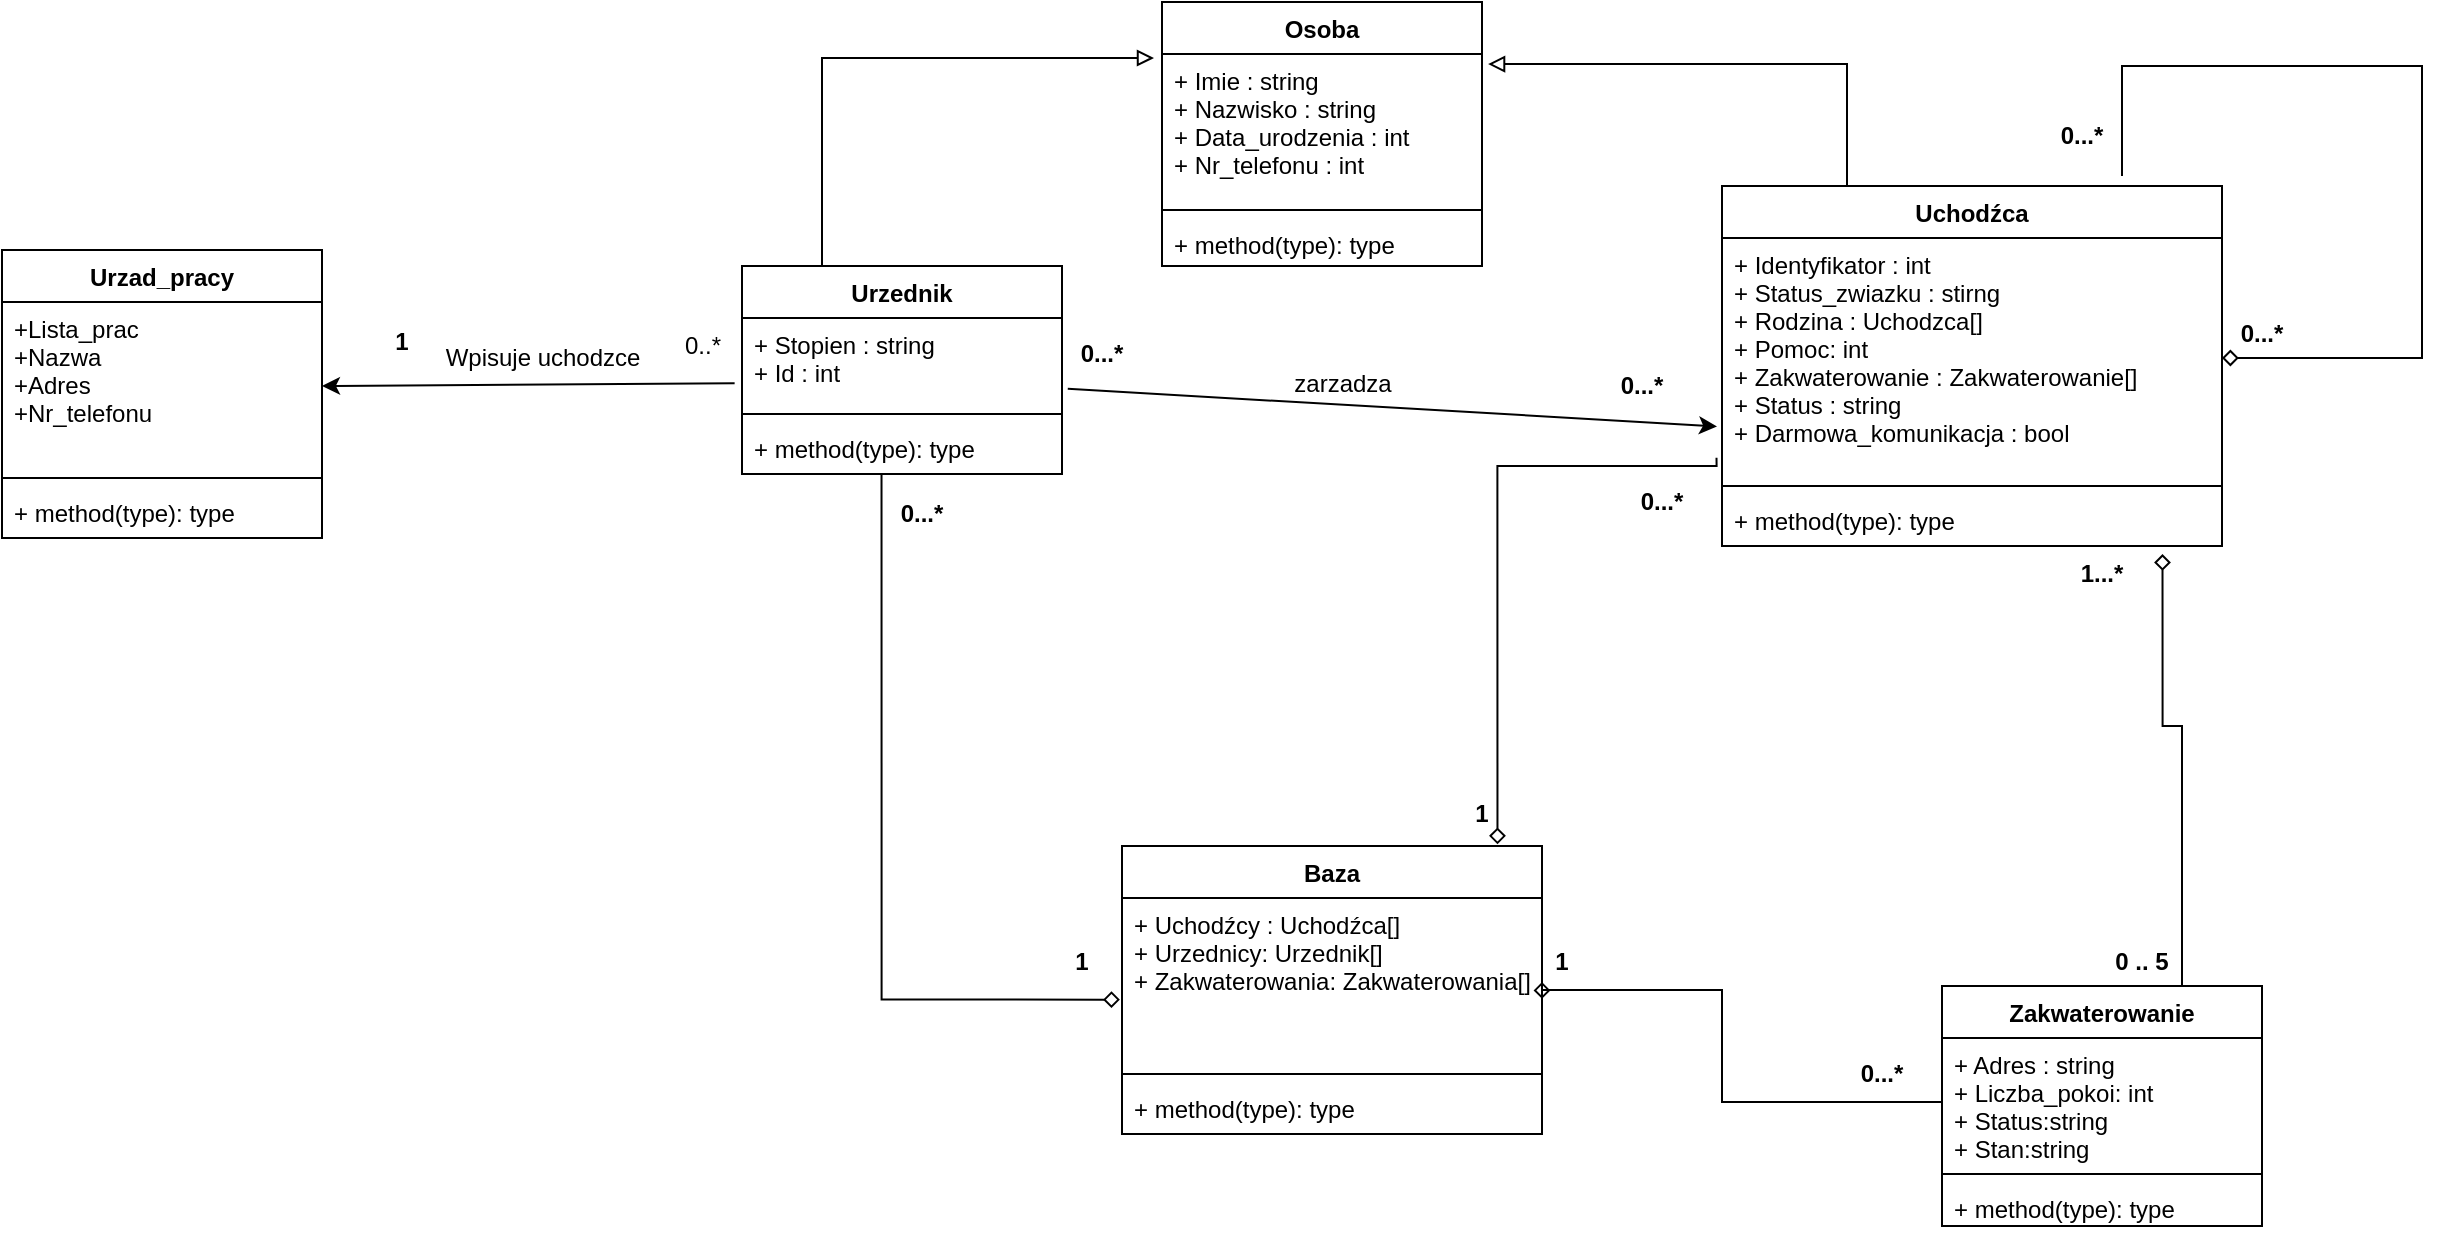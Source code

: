 <mxfile version="18.2.0" type="github">
  <diagram id="C5RBs43oDa-KdzZeNtuy" name="Page-1">
    <mxGraphModel dx="2009" dy="700" grid="1" gridSize="10" guides="1" tooltips="1" connect="1" arrows="1" fold="1" page="1" pageScale="1" pageWidth="827" pageHeight="1169" math="0" shadow="0">
      <root>
        <mxCell id="WIyWlLk6GJQsqaUBKTNV-0" />
        <mxCell id="WIyWlLk6GJQsqaUBKTNV-1" parent="WIyWlLk6GJQsqaUBKTNV-0" />
        <mxCell id="kKHbiNKIMSAw3umt-t6Z-0" value="Osoba" style="swimlane;fontStyle=1;align=center;verticalAlign=top;childLayout=stackLayout;horizontal=1;startSize=26;horizontalStack=0;resizeParent=1;resizeParentMax=0;resizeLast=0;collapsible=1;marginBottom=0;" parent="WIyWlLk6GJQsqaUBKTNV-1" vertex="1">
          <mxGeometry x="280" y="48" width="160" height="132" as="geometry" />
        </mxCell>
        <mxCell id="kKHbiNKIMSAw3umt-t6Z-1" value="+ Imie : string&#xa;+ Nazwisko : string&#xa;+ Data_urodzenia : int&#xa;+ Nr_telefonu : int" style="text;strokeColor=none;fillColor=none;align=left;verticalAlign=top;spacingLeft=4;spacingRight=4;overflow=hidden;rotatable=0;points=[[0,0.5],[1,0.5]];portConstraint=eastwest;" parent="kKHbiNKIMSAw3umt-t6Z-0" vertex="1">
          <mxGeometry y="26" width="160" height="74" as="geometry" />
        </mxCell>
        <mxCell id="kKHbiNKIMSAw3umt-t6Z-2" value="" style="line;strokeWidth=1;fillColor=none;align=left;verticalAlign=middle;spacingTop=-1;spacingLeft=3;spacingRight=3;rotatable=0;labelPosition=right;points=[];portConstraint=eastwest;" parent="kKHbiNKIMSAw3umt-t6Z-0" vertex="1">
          <mxGeometry y="100" width="160" height="8" as="geometry" />
        </mxCell>
        <mxCell id="kKHbiNKIMSAw3umt-t6Z-3" value="+ method(type): type" style="text;strokeColor=none;fillColor=none;align=left;verticalAlign=top;spacingLeft=4;spacingRight=4;overflow=hidden;rotatable=0;points=[[0,0.5],[1,0.5]];portConstraint=eastwest;" parent="kKHbiNKIMSAw3umt-t6Z-0" vertex="1">
          <mxGeometry y="108" width="160" height="24" as="geometry" />
        </mxCell>
        <mxCell id="kKHbiNKIMSAw3umt-t6Z-4" value="Uchodźca" style="swimlane;fontStyle=1;align=center;verticalAlign=top;childLayout=stackLayout;horizontal=1;startSize=26;horizontalStack=0;resizeParent=1;resizeParentMax=0;resizeLast=0;collapsible=1;marginBottom=0;" parent="WIyWlLk6GJQsqaUBKTNV-1" vertex="1">
          <mxGeometry x="560" y="140" width="250" height="180" as="geometry" />
        </mxCell>
        <mxCell id="kKHbiNKIMSAw3umt-t6Z-5" value="+ Identyfikator : int&#xa;+ Status_zwiazku : stirng&#xa;+ Rodzina : Uchodzca[]&#xa;+ Pomoc: int&#xa;+ Zakwaterowanie : Zakwaterowanie[]&#xa;+ Status : string&#xa;+ Darmowa_komunikacja : bool" style="text;strokeColor=none;fillColor=none;align=left;verticalAlign=top;spacingLeft=4;spacingRight=4;overflow=hidden;rotatable=0;points=[[0,0.5],[1,0.5]];portConstraint=eastwest;" parent="kKHbiNKIMSAw3umt-t6Z-4" vertex="1">
          <mxGeometry y="26" width="250" height="120" as="geometry" />
        </mxCell>
        <mxCell id="kKHbiNKIMSAw3umt-t6Z-6" value="" style="line;strokeWidth=1;fillColor=none;align=left;verticalAlign=middle;spacingTop=-1;spacingLeft=3;spacingRight=3;rotatable=0;labelPosition=right;points=[];portConstraint=eastwest;" parent="kKHbiNKIMSAw3umt-t6Z-4" vertex="1">
          <mxGeometry y="146" width="250" height="8" as="geometry" />
        </mxCell>
        <mxCell id="kKHbiNKIMSAw3umt-t6Z-7" value="+ method(type): type" style="text;strokeColor=none;fillColor=none;align=left;verticalAlign=top;spacingLeft=4;spacingRight=4;overflow=hidden;rotatable=0;points=[[0,0.5],[1,0.5]];portConstraint=eastwest;" parent="kKHbiNKIMSAw3umt-t6Z-4" vertex="1">
          <mxGeometry y="154" width="250" height="26" as="geometry" />
        </mxCell>
        <mxCell id="kKHbiNKIMSAw3umt-t6Z-45" style="edgeStyle=orthogonalEdgeStyle;rounded=0;orthogonalLoop=1;jettySize=auto;html=1;entryX=0.8;entryY=-0.028;entryDx=0;entryDy=0;exitX=1;exitY=0.5;exitDx=0;exitDy=0;endArrow=none;endFill=0;startArrow=diamond;startFill=0;entryPerimeter=0;" parent="kKHbiNKIMSAw3umt-t6Z-4" source="kKHbiNKIMSAw3umt-t6Z-5" target="kKHbiNKIMSAw3umt-t6Z-4" edge="1">
          <mxGeometry relative="1" as="geometry">
            <mxPoint x="150.96" y="158.004" as="sourcePoint" />
            <mxPoint x="80" y="330" as="targetPoint" />
            <Array as="points">
              <mxPoint x="350" y="86" />
              <mxPoint x="350" y="-60" />
              <mxPoint x="200" y="-60" />
            </Array>
          </mxGeometry>
        </mxCell>
        <mxCell id="kKHbiNKIMSAw3umt-t6Z-8" value="Zakwaterowanie" style="swimlane;fontStyle=1;align=center;verticalAlign=top;childLayout=stackLayout;horizontal=1;startSize=26;horizontalStack=0;resizeParent=1;resizeParentMax=0;resizeLast=0;collapsible=1;marginBottom=0;" parent="WIyWlLk6GJQsqaUBKTNV-1" vertex="1">
          <mxGeometry x="670" y="540" width="160" height="120" as="geometry" />
        </mxCell>
        <mxCell id="kKHbiNKIMSAw3umt-t6Z-9" value="+ Adres : string&#xa;+ Liczba_pokoi: int&#xa;+ Status:string&#xa;+ Stan:string" style="text;strokeColor=none;fillColor=none;align=left;verticalAlign=top;spacingLeft=4;spacingRight=4;overflow=hidden;rotatable=0;points=[[0,0.5],[1,0.5]];portConstraint=eastwest;" parent="kKHbiNKIMSAw3umt-t6Z-8" vertex="1">
          <mxGeometry y="26" width="160" height="64" as="geometry" />
        </mxCell>
        <mxCell id="kKHbiNKIMSAw3umt-t6Z-10" value="" style="line;strokeWidth=1;fillColor=none;align=left;verticalAlign=middle;spacingTop=-1;spacingLeft=3;spacingRight=3;rotatable=0;labelPosition=right;points=[];portConstraint=eastwest;" parent="kKHbiNKIMSAw3umt-t6Z-8" vertex="1">
          <mxGeometry y="90" width="160" height="8" as="geometry" />
        </mxCell>
        <mxCell id="kKHbiNKIMSAw3umt-t6Z-11" value="+ method(type): type" style="text;strokeColor=none;fillColor=none;align=left;verticalAlign=top;spacingLeft=4;spacingRight=4;overflow=hidden;rotatable=0;points=[[0,0.5],[1,0.5]];portConstraint=eastwest;" parent="kKHbiNKIMSAw3umt-t6Z-8" vertex="1">
          <mxGeometry y="98" width="160" height="22" as="geometry" />
        </mxCell>
        <mxCell id="kKHbiNKIMSAw3umt-t6Z-12" value="Urzednik" style="swimlane;fontStyle=1;align=center;verticalAlign=top;childLayout=stackLayout;horizontal=1;startSize=26;horizontalStack=0;resizeParent=1;resizeParentMax=0;resizeLast=0;collapsible=1;marginBottom=0;" parent="WIyWlLk6GJQsqaUBKTNV-1" vertex="1">
          <mxGeometry x="70" y="180" width="160" height="104" as="geometry" />
        </mxCell>
        <mxCell id="kKHbiNKIMSAw3umt-t6Z-13" value="+ Stopien : string&#xa;+ Id : int" style="text;strokeColor=none;fillColor=none;align=left;verticalAlign=top;spacingLeft=4;spacingRight=4;overflow=hidden;rotatable=0;points=[[0,0.5],[1,0.5]];portConstraint=eastwest;" parent="kKHbiNKIMSAw3umt-t6Z-12" vertex="1">
          <mxGeometry y="26" width="160" height="44" as="geometry" />
        </mxCell>
        <mxCell id="kKHbiNKIMSAw3umt-t6Z-14" value="" style="line;strokeWidth=1;fillColor=none;align=left;verticalAlign=middle;spacingTop=-1;spacingLeft=3;spacingRight=3;rotatable=0;labelPosition=right;points=[];portConstraint=eastwest;" parent="kKHbiNKIMSAw3umt-t6Z-12" vertex="1">
          <mxGeometry y="70" width="160" height="8" as="geometry" />
        </mxCell>
        <mxCell id="kKHbiNKIMSAw3umt-t6Z-15" value="+ method(type): type" style="text;strokeColor=none;fillColor=none;align=left;verticalAlign=top;spacingLeft=4;spacingRight=4;overflow=hidden;rotatable=0;points=[[0,0.5],[1,0.5]];portConstraint=eastwest;" parent="kKHbiNKIMSAw3umt-t6Z-12" vertex="1">
          <mxGeometry y="78" width="160" height="26" as="geometry" />
        </mxCell>
        <mxCell id="kKHbiNKIMSAw3umt-t6Z-16" value="Baza" style="swimlane;fontStyle=1;align=center;verticalAlign=top;childLayout=stackLayout;horizontal=1;startSize=26;horizontalStack=0;resizeParent=1;resizeParentMax=0;resizeLast=0;collapsible=1;marginBottom=0;" parent="WIyWlLk6GJQsqaUBKTNV-1" vertex="1">
          <mxGeometry x="260" y="470" width="210" height="144" as="geometry">
            <mxRectangle x="130" y="360" width="100" height="26" as="alternateBounds" />
          </mxGeometry>
        </mxCell>
        <mxCell id="kKHbiNKIMSAw3umt-t6Z-17" value="+ Uchodźcy : Uchodźca[]&#xa;+ Urzednicy: Urzednik[]&#xa;+ Zakwaterowania: Zakwaterowania[]" style="text;strokeColor=none;fillColor=none;align=left;verticalAlign=top;spacingLeft=4;spacingRight=4;overflow=hidden;rotatable=0;points=[[0,0.5],[1,0.5]];portConstraint=eastwest;" parent="kKHbiNKIMSAw3umt-t6Z-16" vertex="1">
          <mxGeometry y="26" width="210" height="84" as="geometry" />
        </mxCell>
        <mxCell id="kKHbiNKIMSAw3umt-t6Z-18" value="" style="line;strokeWidth=1;fillColor=none;align=left;verticalAlign=middle;spacingTop=-1;spacingLeft=3;spacingRight=3;rotatable=0;labelPosition=right;points=[];portConstraint=eastwest;" parent="kKHbiNKIMSAw3umt-t6Z-16" vertex="1">
          <mxGeometry y="110" width="210" height="8" as="geometry" />
        </mxCell>
        <mxCell id="kKHbiNKIMSAw3umt-t6Z-19" value="+ method(type): type" style="text;strokeColor=none;fillColor=none;align=left;verticalAlign=top;spacingLeft=4;spacingRight=4;overflow=hidden;rotatable=0;points=[[0,0.5],[1,0.5]];portConstraint=eastwest;" parent="kKHbiNKIMSAw3umt-t6Z-16" vertex="1">
          <mxGeometry y="118" width="210" height="26" as="geometry" />
        </mxCell>
        <mxCell id="kKHbiNKIMSAw3umt-t6Z-21" style="edgeStyle=orthogonalEdgeStyle;rounded=0;orthogonalLoop=1;jettySize=auto;html=1;entryX=1.019;entryY=0.068;entryDx=0;entryDy=0;entryPerimeter=0;exitX=0.25;exitY=0;exitDx=0;exitDy=0;endArrow=block;endFill=0;startArrow=none;startFill=0;" parent="WIyWlLk6GJQsqaUBKTNV-1" source="kKHbiNKIMSAw3umt-t6Z-4" target="kKHbiNKIMSAw3umt-t6Z-1" edge="1">
          <mxGeometry relative="1" as="geometry">
            <mxPoint x="480" y="370" as="sourcePoint" />
          </mxGeometry>
        </mxCell>
        <mxCell id="kKHbiNKIMSAw3umt-t6Z-22" style="edgeStyle=orthogonalEdgeStyle;rounded=0;orthogonalLoop=1;jettySize=auto;html=1;entryX=0.25;entryY=0;entryDx=0;entryDy=0;exitX=-0.025;exitY=0.027;exitDx=0;exitDy=0;endArrow=none;endFill=0;exitPerimeter=0;startArrow=block;startFill=0;" parent="WIyWlLk6GJQsqaUBKTNV-1" source="kKHbiNKIMSAw3umt-t6Z-1" target="kKHbiNKIMSAw3umt-t6Z-12" edge="1">
          <mxGeometry relative="1" as="geometry">
            <mxPoint x="610" y="150" as="sourcePoint" />
            <mxPoint x="453.04" y="101.032" as="targetPoint" />
          </mxGeometry>
        </mxCell>
        <mxCell id="kKHbiNKIMSAw3umt-t6Z-33" value="0...*" style="text;align=center;fontStyle=1;verticalAlign=middle;spacingLeft=3;spacingRight=3;strokeColor=none;rotatable=0;points=[[0,0.5],[1,0.5]];portConstraint=eastwest;" parent="WIyWlLk6GJQsqaUBKTNV-1" vertex="1">
          <mxGeometry x="120" y="290" width="80" height="26" as="geometry" />
        </mxCell>
        <mxCell id="kKHbiNKIMSAw3umt-t6Z-34" value="1" style="text;align=center;fontStyle=1;verticalAlign=middle;spacingLeft=3;spacingRight=3;strokeColor=none;rotatable=0;points=[[0,0.5],[1,0.5]];portConstraint=eastwest;" parent="WIyWlLk6GJQsqaUBKTNV-1" vertex="1">
          <mxGeometry x="400" y="440" width="80" height="26" as="geometry" />
        </mxCell>
        <mxCell id="kKHbiNKIMSAw3umt-t6Z-40" value="1" style="text;align=center;fontStyle=1;verticalAlign=middle;spacingLeft=3;spacingRight=3;strokeColor=none;rotatable=0;points=[[0,0.5],[1,0.5]];portConstraint=eastwest;" parent="WIyWlLk6GJQsqaUBKTNV-1" vertex="1">
          <mxGeometry x="440" y="514" width="80" height="26" as="geometry" />
        </mxCell>
        <mxCell id="kKHbiNKIMSAw3umt-t6Z-43" style="edgeStyle=orthogonalEdgeStyle;rounded=0;orthogonalLoop=1;jettySize=auto;html=1;entryX=0.75;entryY=0;entryDx=0;entryDy=0;exitX=0.881;exitY=1.154;exitDx=0;exitDy=0;endArrow=none;endFill=0;exitPerimeter=0;startArrow=diamond;startFill=0;" parent="WIyWlLk6GJQsqaUBKTNV-1" source="kKHbiNKIMSAw3umt-t6Z-7" target="kKHbiNKIMSAw3umt-t6Z-8" edge="1">
          <mxGeometry relative="1" as="geometry">
            <mxPoint x="397.04" y="525.002" as="sourcePoint" />
            <mxPoint x="200.0" y="434" as="targetPoint" />
            <Array as="points">
              <mxPoint x="780" y="410" />
              <mxPoint x="790" y="410" />
            </Array>
          </mxGeometry>
        </mxCell>
        <mxCell id="kKHbiNKIMSAw3umt-t6Z-47" value="0...*" style="text;align=center;fontStyle=1;verticalAlign=middle;spacingLeft=3;spacingRight=3;strokeColor=none;rotatable=0;points=[[0,0.5],[1,0.5]];portConstraint=eastwest;" parent="WIyWlLk6GJQsqaUBKTNV-1" vertex="1">
          <mxGeometry x="480" y="226" width="80" height="26" as="geometry" />
        </mxCell>
        <mxCell id="kKHbiNKIMSAw3umt-t6Z-48" value="0...*" style="text;align=center;fontStyle=1;verticalAlign=middle;spacingLeft=3;spacingRight=3;strokeColor=none;rotatable=0;points=[[0,0.5],[1,0.5]];portConstraint=eastwest;" parent="WIyWlLk6GJQsqaUBKTNV-1" vertex="1">
          <mxGeometry x="210" y="210" width="80" height="26" as="geometry" />
        </mxCell>
        <mxCell id="kKHbiNKIMSAw3umt-t6Z-49" value="0 .. 5" style="text;align=center;fontStyle=1;verticalAlign=middle;spacingLeft=3;spacingRight=3;strokeColor=none;rotatable=0;points=[[0,0.5],[1,0.5]];portConstraint=eastwest;" parent="WIyWlLk6GJQsqaUBKTNV-1" vertex="1">
          <mxGeometry x="730" y="514" width="80" height="26" as="geometry" />
        </mxCell>
        <mxCell id="kKHbiNKIMSAw3umt-t6Z-50" value="1...*" style="text;align=center;fontStyle=1;verticalAlign=middle;spacingLeft=3;spacingRight=3;strokeColor=none;rotatable=0;points=[[0,0.5],[1,0.5]];portConstraint=eastwest;" parent="WIyWlLk6GJQsqaUBKTNV-1" vertex="1">
          <mxGeometry x="710" y="320" width="80" height="26" as="geometry" />
        </mxCell>
        <mxCell id="kKHbiNKIMSAw3umt-t6Z-51" value="0...*" style="text;align=center;fontStyle=1;verticalAlign=middle;spacingLeft=3;spacingRight=3;strokeColor=none;rotatable=0;points=[[0,0.5],[1,0.5]];portConstraint=eastwest;" parent="WIyWlLk6GJQsqaUBKTNV-1" vertex="1">
          <mxGeometry x="700" y="101" width="80" height="26" as="geometry" />
        </mxCell>
        <mxCell id="kKHbiNKIMSAw3umt-t6Z-54" value="0...*" style="text;align=center;fontStyle=1;verticalAlign=middle;spacingLeft=3;spacingRight=3;strokeColor=none;rotatable=0;points=[[0,0.5],[1,0.5]];portConstraint=eastwest;" parent="WIyWlLk6GJQsqaUBKTNV-1" vertex="1">
          <mxGeometry x="790" y="200" width="80" height="26" as="geometry" />
        </mxCell>
        <mxCell id="2NQEuSehczfn9XwpuDgt-11" style="edgeStyle=orthogonalEdgeStyle;rounded=0;orthogonalLoop=1;jettySize=auto;html=1;entryX=0;entryY=0.5;entryDx=0;entryDy=0;endArrow=none;endFill=0;startArrow=diamond;startFill=0;exitX=1;exitY=0.5;exitDx=0;exitDy=0;" edge="1" parent="WIyWlLk6GJQsqaUBKTNV-1" source="kKHbiNKIMSAw3umt-t6Z-17" target="kKHbiNKIMSAw3umt-t6Z-9">
          <mxGeometry relative="1" as="geometry">
            <mxPoint x="710.96" y="338.004" as="sourcePoint" />
            <mxPoint x="800" y="550" as="targetPoint" />
            <Array as="points">
              <mxPoint x="470" y="542" />
              <mxPoint x="560" y="542" />
              <mxPoint x="560" y="598" />
            </Array>
          </mxGeometry>
        </mxCell>
        <mxCell id="2NQEuSehczfn9XwpuDgt-12" style="edgeStyle=orthogonalEdgeStyle;rounded=0;orthogonalLoop=1;jettySize=auto;html=1;entryX=-0.011;entryY=0.916;entryDx=0;entryDy=0;exitX=0.894;exitY=-0.006;exitDx=0;exitDy=0;endArrow=none;endFill=0;exitPerimeter=0;startArrow=diamond;startFill=0;entryPerimeter=0;" edge="1" parent="WIyWlLk6GJQsqaUBKTNV-1" source="kKHbiNKIMSAw3umt-t6Z-16" target="kKHbiNKIMSAw3umt-t6Z-5">
          <mxGeometry relative="1" as="geometry">
            <mxPoint x="710.96" y="338.004" as="sourcePoint" />
            <mxPoint x="800" y="550" as="targetPoint" />
            <Array as="points">
              <mxPoint x="448" y="280" />
              <mxPoint x="557" y="280" />
            </Array>
          </mxGeometry>
        </mxCell>
        <mxCell id="2NQEuSehczfn9XwpuDgt-13" value="1" style="text;align=center;fontStyle=1;verticalAlign=middle;spacingLeft=3;spacingRight=3;strokeColor=none;rotatable=0;points=[[0,0.5],[1,0.5]];portConstraint=eastwest;" vertex="1" parent="WIyWlLk6GJQsqaUBKTNV-1">
          <mxGeometry x="-140" y="204" width="80" height="26" as="geometry" />
        </mxCell>
        <mxCell id="2NQEuSehczfn9XwpuDgt-14" style="edgeStyle=orthogonalEdgeStyle;rounded=0;orthogonalLoop=1;jettySize=auto;html=1;entryX=0.436;entryY=1.015;entryDx=0;entryDy=0;exitX=-0.005;exitY=0.605;exitDx=0;exitDy=0;endArrow=none;endFill=0;exitPerimeter=0;startArrow=diamond;startFill=0;entryPerimeter=0;" edge="1" parent="WIyWlLk6GJQsqaUBKTNV-1" source="kKHbiNKIMSAw3umt-t6Z-17" target="kKHbiNKIMSAw3umt-t6Z-15">
          <mxGeometry relative="1" as="geometry">
            <mxPoint x="457.74" y="479.136" as="sourcePoint" />
            <mxPoint x="568.24" y="289.584" as="targetPoint" />
            <Array as="points">
              <mxPoint x="140" y="547" />
            </Array>
          </mxGeometry>
        </mxCell>
        <mxCell id="2NQEuSehczfn9XwpuDgt-15" value="0...*" style="text;align=center;fontStyle=1;verticalAlign=middle;spacingLeft=3;spacingRight=3;strokeColor=none;rotatable=0;points=[[0,0.5],[1,0.5]];portConstraint=eastwest;" vertex="1" parent="WIyWlLk6GJQsqaUBKTNV-1">
          <mxGeometry x="490" y="284" width="80" height="26" as="geometry" />
        </mxCell>
        <mxCell id="2NQEuSehczfn9XwpuDgt-16" value="0...*" style="text;align=center;fontStyle=1;verticalAlign=middle;spacingLeft=3;spacingRight=3;strokeColor=none;rotatable=0;points=[[0,0.5],[1,0.5]];portConstraint=eastwest;" vertex="1" parent="WIyWlLk6GJQsqaUBKTNV-1">
          <mxGeometry x="600" y="570" width="80" height="26" as="geometry" />
        </mxCell>
        <mxCell id="2NQEuSehczfn9XwpuDgt-18" value="Urzad_pracy" style="swimlane;fontStyle=1;align=center;verticalAlign=top;childLayout=stackLayout;horizontal=1;startSize=26;horizontalStack=0;resizeParent=1;resizeParentMax=0;resizeLast=0;collapsible=1;marginBottom=0;" vertex="1" parent="WIyWlLk6GJQsqaUBKTNV-1">
          <mxGeometry x="-300" y="172" width="160" height="144" as="geometry">
            <mxRectangle x="130" y="360" width="100" height="26" as="alternateBounds" />
          </mxGeometry>
        </mxCell>
        <mxCell id="2NQEuSehczfn9XwpuDgt-19" value="+Lista_prac&#xa;+Nazwa&#xa;+Adres&#xa;+Nr_telefonu" style="text;strokeColor=none;fillColor=none;align=left;verticalAlign=top;spacingLeft=4;spacingRight=4;overflow=hidden;rotatable=0;points=[[0,0.5],[1,0.5]];portConstraint=eastwest;" vertex="1" parent="2NQEuSehczfn9XwpuDgt-18">
          <mxGeometry y="26" width="160" height="84" as="geometry" />
        </mxCell>
        <mxCell id="2NQEuSehczfn9XwpuDgt-20" value="" style="line;strokeWidth=1;fillColor=none;align=left;verticalAlign=middle;spacingTop=-1;spacingLeft=3;spacingRight=3;rotatable=0;labelPosition=right;points=[];portConstraint=eastwest;" vertex="1" parent="2NQEuSehczfn9XwpuDgt-18">
          <mxGeometry y="110" width="160" height="8" as="geometry" />
        </mxCell>
        <mxCell id="2NQEuSehczfn9XwpuDgt-21" value="+ method(type): type" style="text;strokeColor=none;fillColor=none;align=left;verticalAlign=top;spacingLeft=4;spacingRight=4;overflow=hidden;rotatable=0;points=[[0,0.5],[1,0.5]];portConstraint=eastwest;" vertex="1" parent="2NQEuSehczfn9XwpuDgt-18">
          <mxGeometry y="118" width="160" height="26" as="geometry" />
        </mxCell>
        <mxCell id="2NQEuSehczfn9XwpuDgt-23" value="0..*" style="text;html=1;align=center;verticalAlign=middle;resizable=0;points=[];autosize=1;strokeColor=none;fillColor=none;" vertex="1" parent="WIyWlLk6GJQsqaUBKTNV-1">
          <mxGeometry x="35" y="210" width="30" height="20" as="geometry" />
        </mxCell>
        <mxCell id="2NQEuSehczfn9XwpuDgt-24" value="1" style="text;align=center;fontStyle=1;verticalAlign=middle;spacingLeft=3;spacingRight=3;strokeColor=none;rotatable=0;points=[[0,0.5],[1,0.5]];portConstraint=eastwest;" vertex="1" parent="WIyWlLk6GJQsqaUBKTNV-1">
          <mxGeometry x="200" y="514" width="80" height="26" as="geometry" />
        </mxCell>
        <mxCell id="2NQEuSehczfn9XwpuDgt-25" value="" style="endArrow=classic;html=1;rounded=0;exitX=-0.023;exitY=0.741;exitDx=0;exitDy=0;exitPerimeter=0;entryX=1;entryY=0.5;entryDx=0;entryDy=0;" edge="1" parent="WIyWlLk6GJQsqaUBKTNV-1" source="kKHbiNKIMSAw3umt-t6Z-13" target="2NQEuSehczfn9XwpuDgt-19">
          <mxGeometry width="50" height="50" relative="1" as="geometry">
            <mxPoint x="-20" y="410" as="sourcePoint" />
            <mxPoint x="30" y="360" as="targetPoint" />
          </mxGeometry>
        </mxCell>
        <mxCell id="2NQEuSehczfn9XwpuDgt-26" value="Wpisuje uchodzce" style="text;html=1;align=center;verticalAlign=middle;resizable=0;points=[];autosize=1;strokeColor=none;fillColor=none;" vertex="1" parent="WIyWlLk6GJQsqaUBKTNV-1">
          <mxGeometry x="-85" y="216" width="110" height="20" as="geometry" />
        </mxCell>
        <mxCell id="2NQEuSehczfn9XwpuDgt-27" value="" style="endArrow=classic;html=1;rounded=0;exitX=1.018;exitY=0.805;exitDx=0;exitDy=0;exitPerimeter=0;entryX=-0.01;entryY=0.785;entryDx=0;entryDy=0;entryPerimeter=0;" edge="1" parent="WIyWlLk6GJQsqaUBKTNV-1" source="kKHbiNKIMSAw3umt-t6Z-13" target="kKHbiNKIMSAw3umt-t6Z-5">
          <mxGeometry width="50" height="50" relative="1" as="geometry">
            <mxPoint x="260" y="290" as="sourcePoint" />
            <mxPoint x="310" y="240" as="targetPoint" />
          </mxGeometry>
        </mxCell>
        <mxCell id="2NQEuSehczfn9XwpuDgt-28" value="zarzadza" style="text;html=1;align=center;verticalAlign=middle;resizable=0;points=[];autosize=1;strokeColor=none;fillColor=none;" vertex="1" parent="WIyWlLk6GJQsqaUBKTNV-1">
          <mxGeometry x="340" y="229" width="60" height="20" as="geometry" />
        </mxCell>
      </root>
    </mxGraphModel>
  </diagram>
</mxfile>
